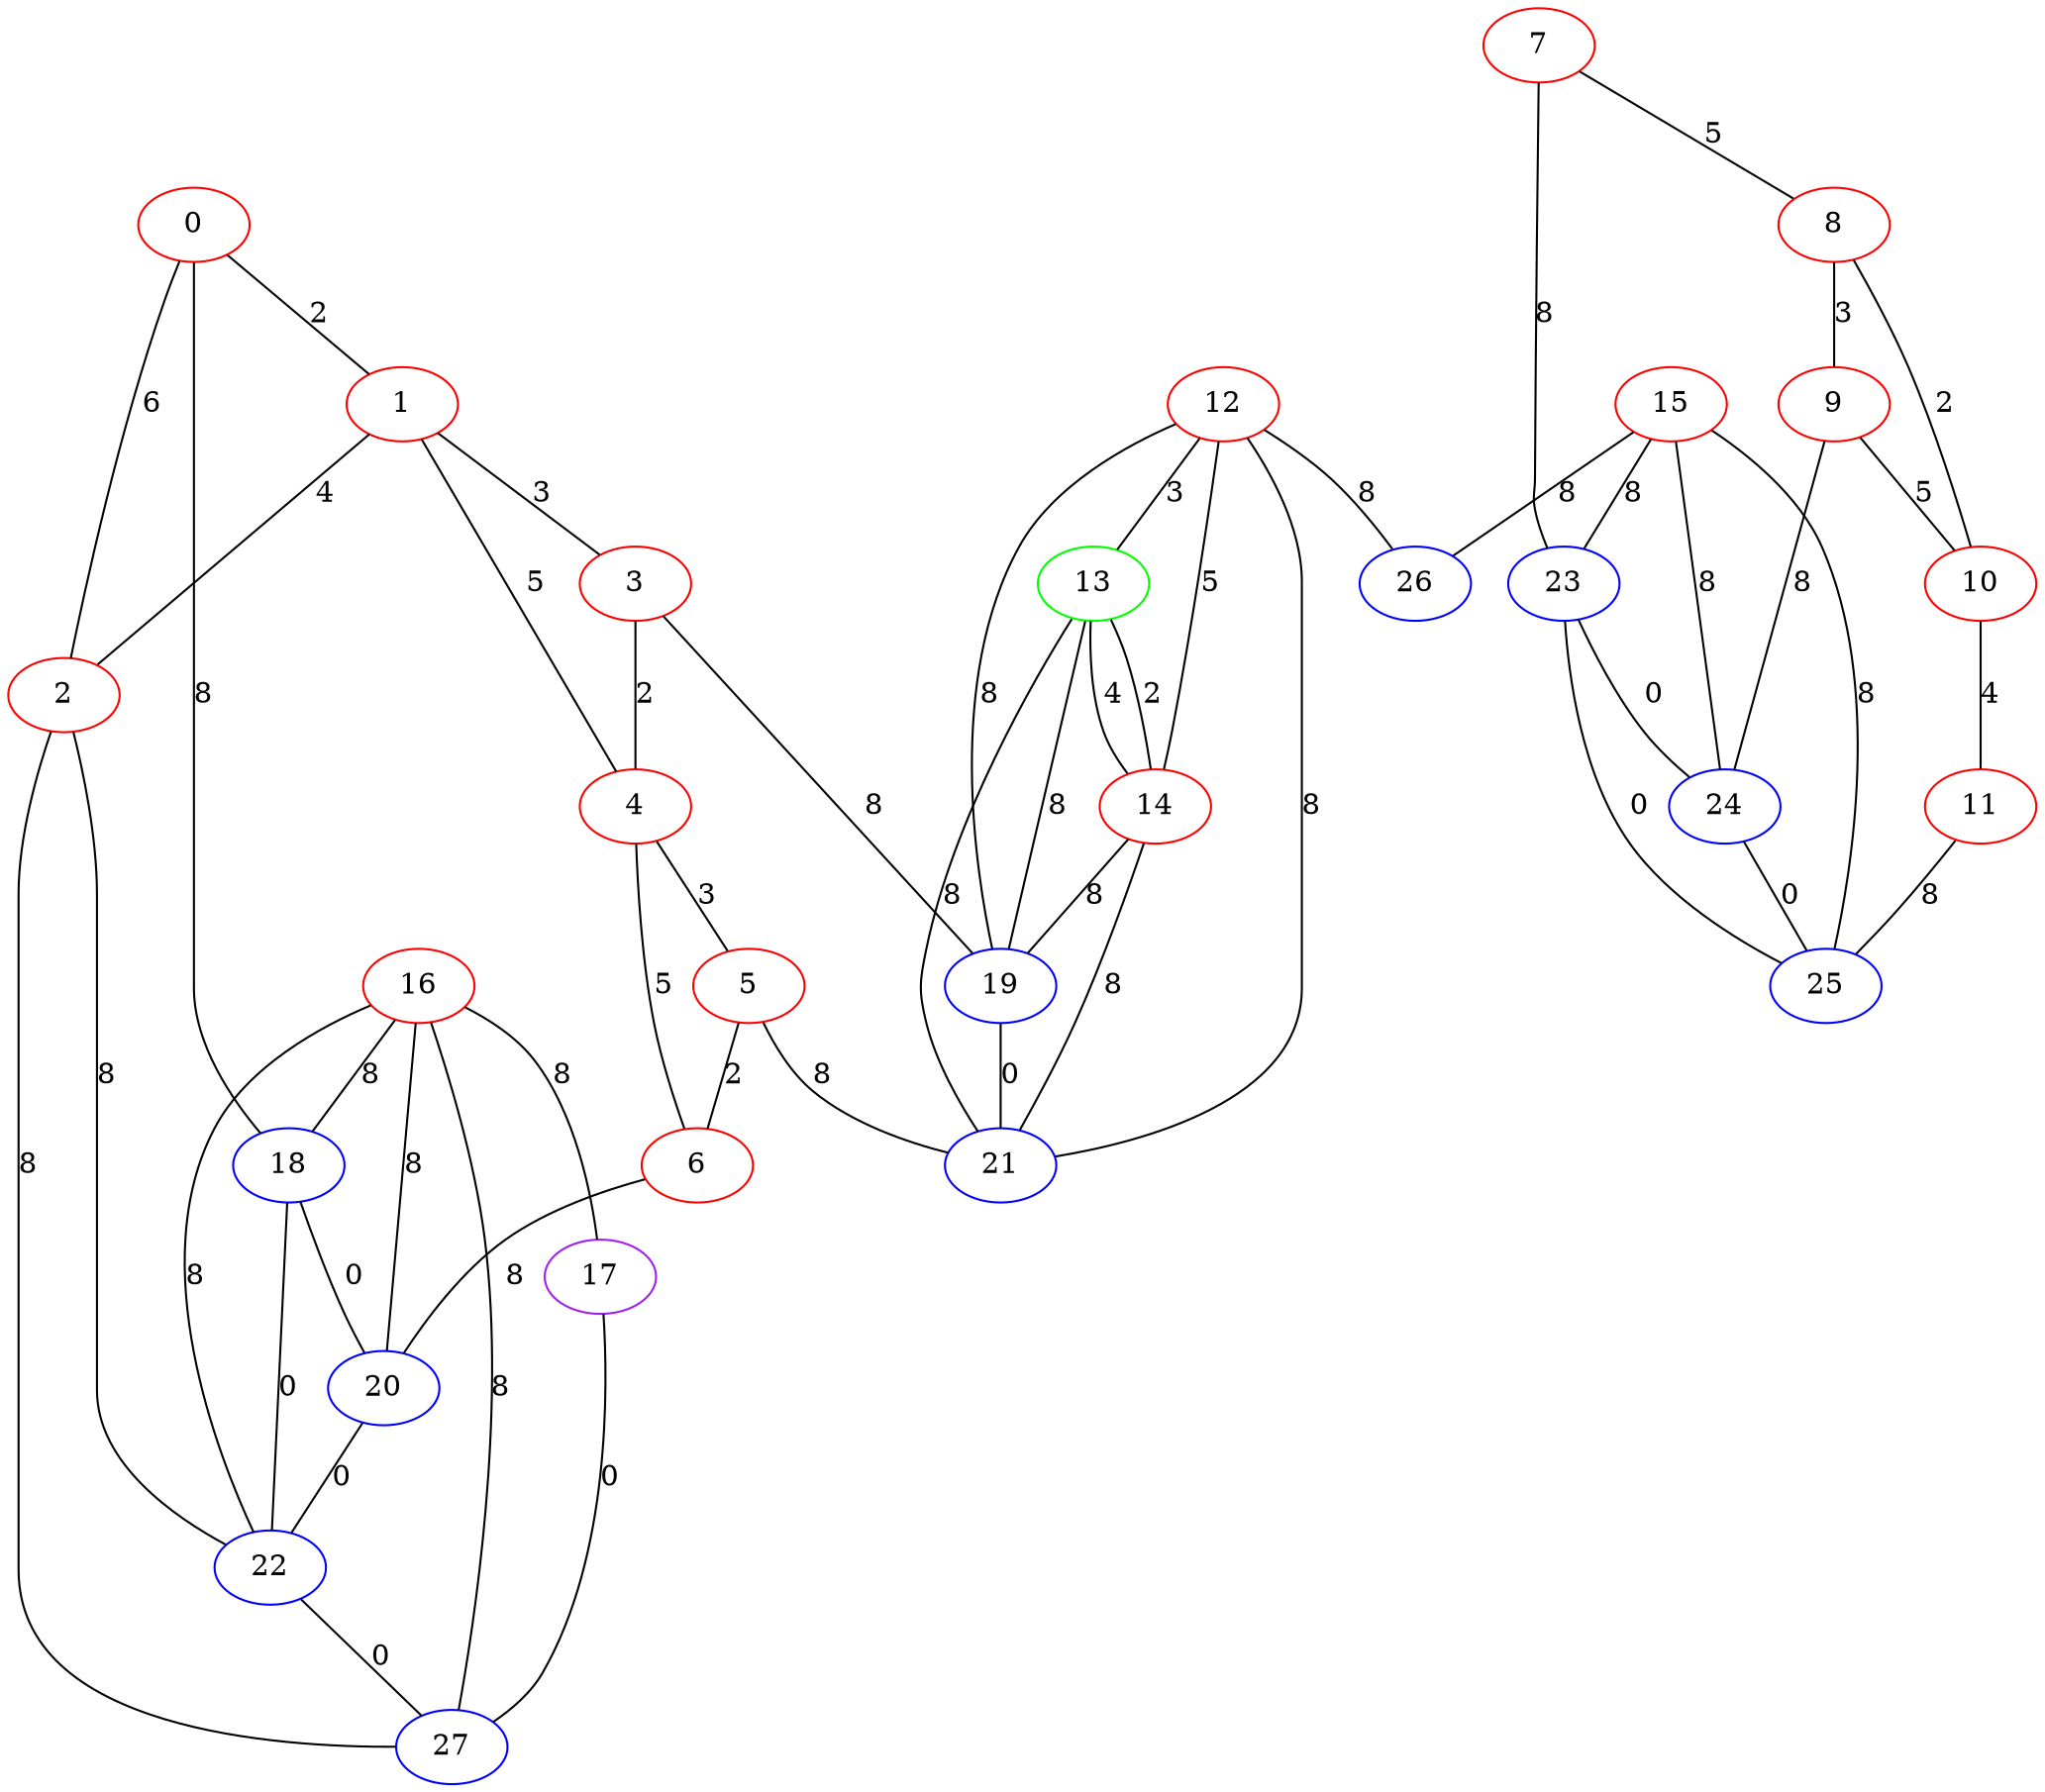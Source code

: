 graph "" {
0 [color=red, weight=1];
1 [color=red, weight=1];
2 [color=red, weight=1];
3 [color=red, weight=1];
4 [color=red, weight=1];
5 [color=red, weight=1];
6 [color=red, weight=1];
7 [color=red, weight=1];
8 [color=red, weight=1];
9 [color=red, weight=1];
10 [color=red, weight=1];
11 [color=red, weight=1];
12 [color=red, weight=1];
13 [color=green, weight=2];
14 [color=red, weight=1];
15 [color=red, weight=1];
16 [color=red, weight=1];
17 [color=purple, weight=4];
18 [color=blue, weight=3];
19 [color=blue, weight=3];
20 [color=blue, weight=3];
21 [color=blue, weight=3];
22 [color=blue, weight=3];
23 [color=blue, weight=3];
24 [color=blue, weight=3];
25 [color=blue, weight=3];
26 [color=blue, weight=3];
27 [color=blue, weight=3];
0 -- 1  [key=0, label=2];
0 -- 2  [key=0, label=6];
0 -- 18  [key=0, label=8];
1 -- 2  [key=0, label=4];
1 -- 3  [key=0, label=3];
1 -- 4  [key=0, label=5];
2 -- 27  [key=0, label=8];
2 -- 22  [key=0, label=8];
3 -- 19  [key=0, label=8];
3 -- 4  [key=0, label=2];
4 -- 5  [key=0, label=3];
4 -- 6  [key=0, label=5];
5 -- 21  [key=0, label=8];
5 -- 6  [key=0, label=2];
6 -- 20  [key=0, label=8];
7 -- 8  [key=0, label=5];
7 -- 23  [key=0, label=8];
8 -- 9  [key=0, label=3];
8 -- 10  [key=0, label=2];
9 -- 24  [key=0, label=8];
9 -- 10  [key=0, label=5];
10 -- 11  [key=0, label=4];
11 -- 25  [key=0, label=8];
12 -- 26  [key=0, label=8];
12 -- 19  [key=0, label=8];
12 -- 13  [key=0, label=3];
12 -- 14  [key=0, label=5];
12 -- 21  [key=0, label=8];
13 -- 19  [key=0, label=8];
13 -- 21  [key=0, label=8];
13 -- 14  [key=0, label=2];
13 -- 14  [key=1, label=4];
14 -- 19  [key=0, label=8];
14 -- 21  [key=0, label=8];
15 -- 24  [key=0, label=8];
15 -- 25  [key=0, label=8];
15 -- 26  [key=0, label=8];
15 -- 23  [key=0, label=8];
16 -- 17  [key=0, label=8];
16 -- 18  [key=0, label=8];
16 -- 27  [key=0, label=8];
16 -- 20  [key=0, label=8];
16 -- 22  [key=0, label=8];
17 -- 27  [key=0, label=0];
18 -- 20  [key=0, label=0];
18 -- 22  [key=0, label=0];
19 -- 21  [key=0, label=0];
20 -- 22  [key=0, label=0];
22 -- 27  [key=0, label=0];
23 -- 24  [key=0, label=0];
23 -- 25  [key=0, label=0];
24 -- 25  [key=0, label=0];
}
